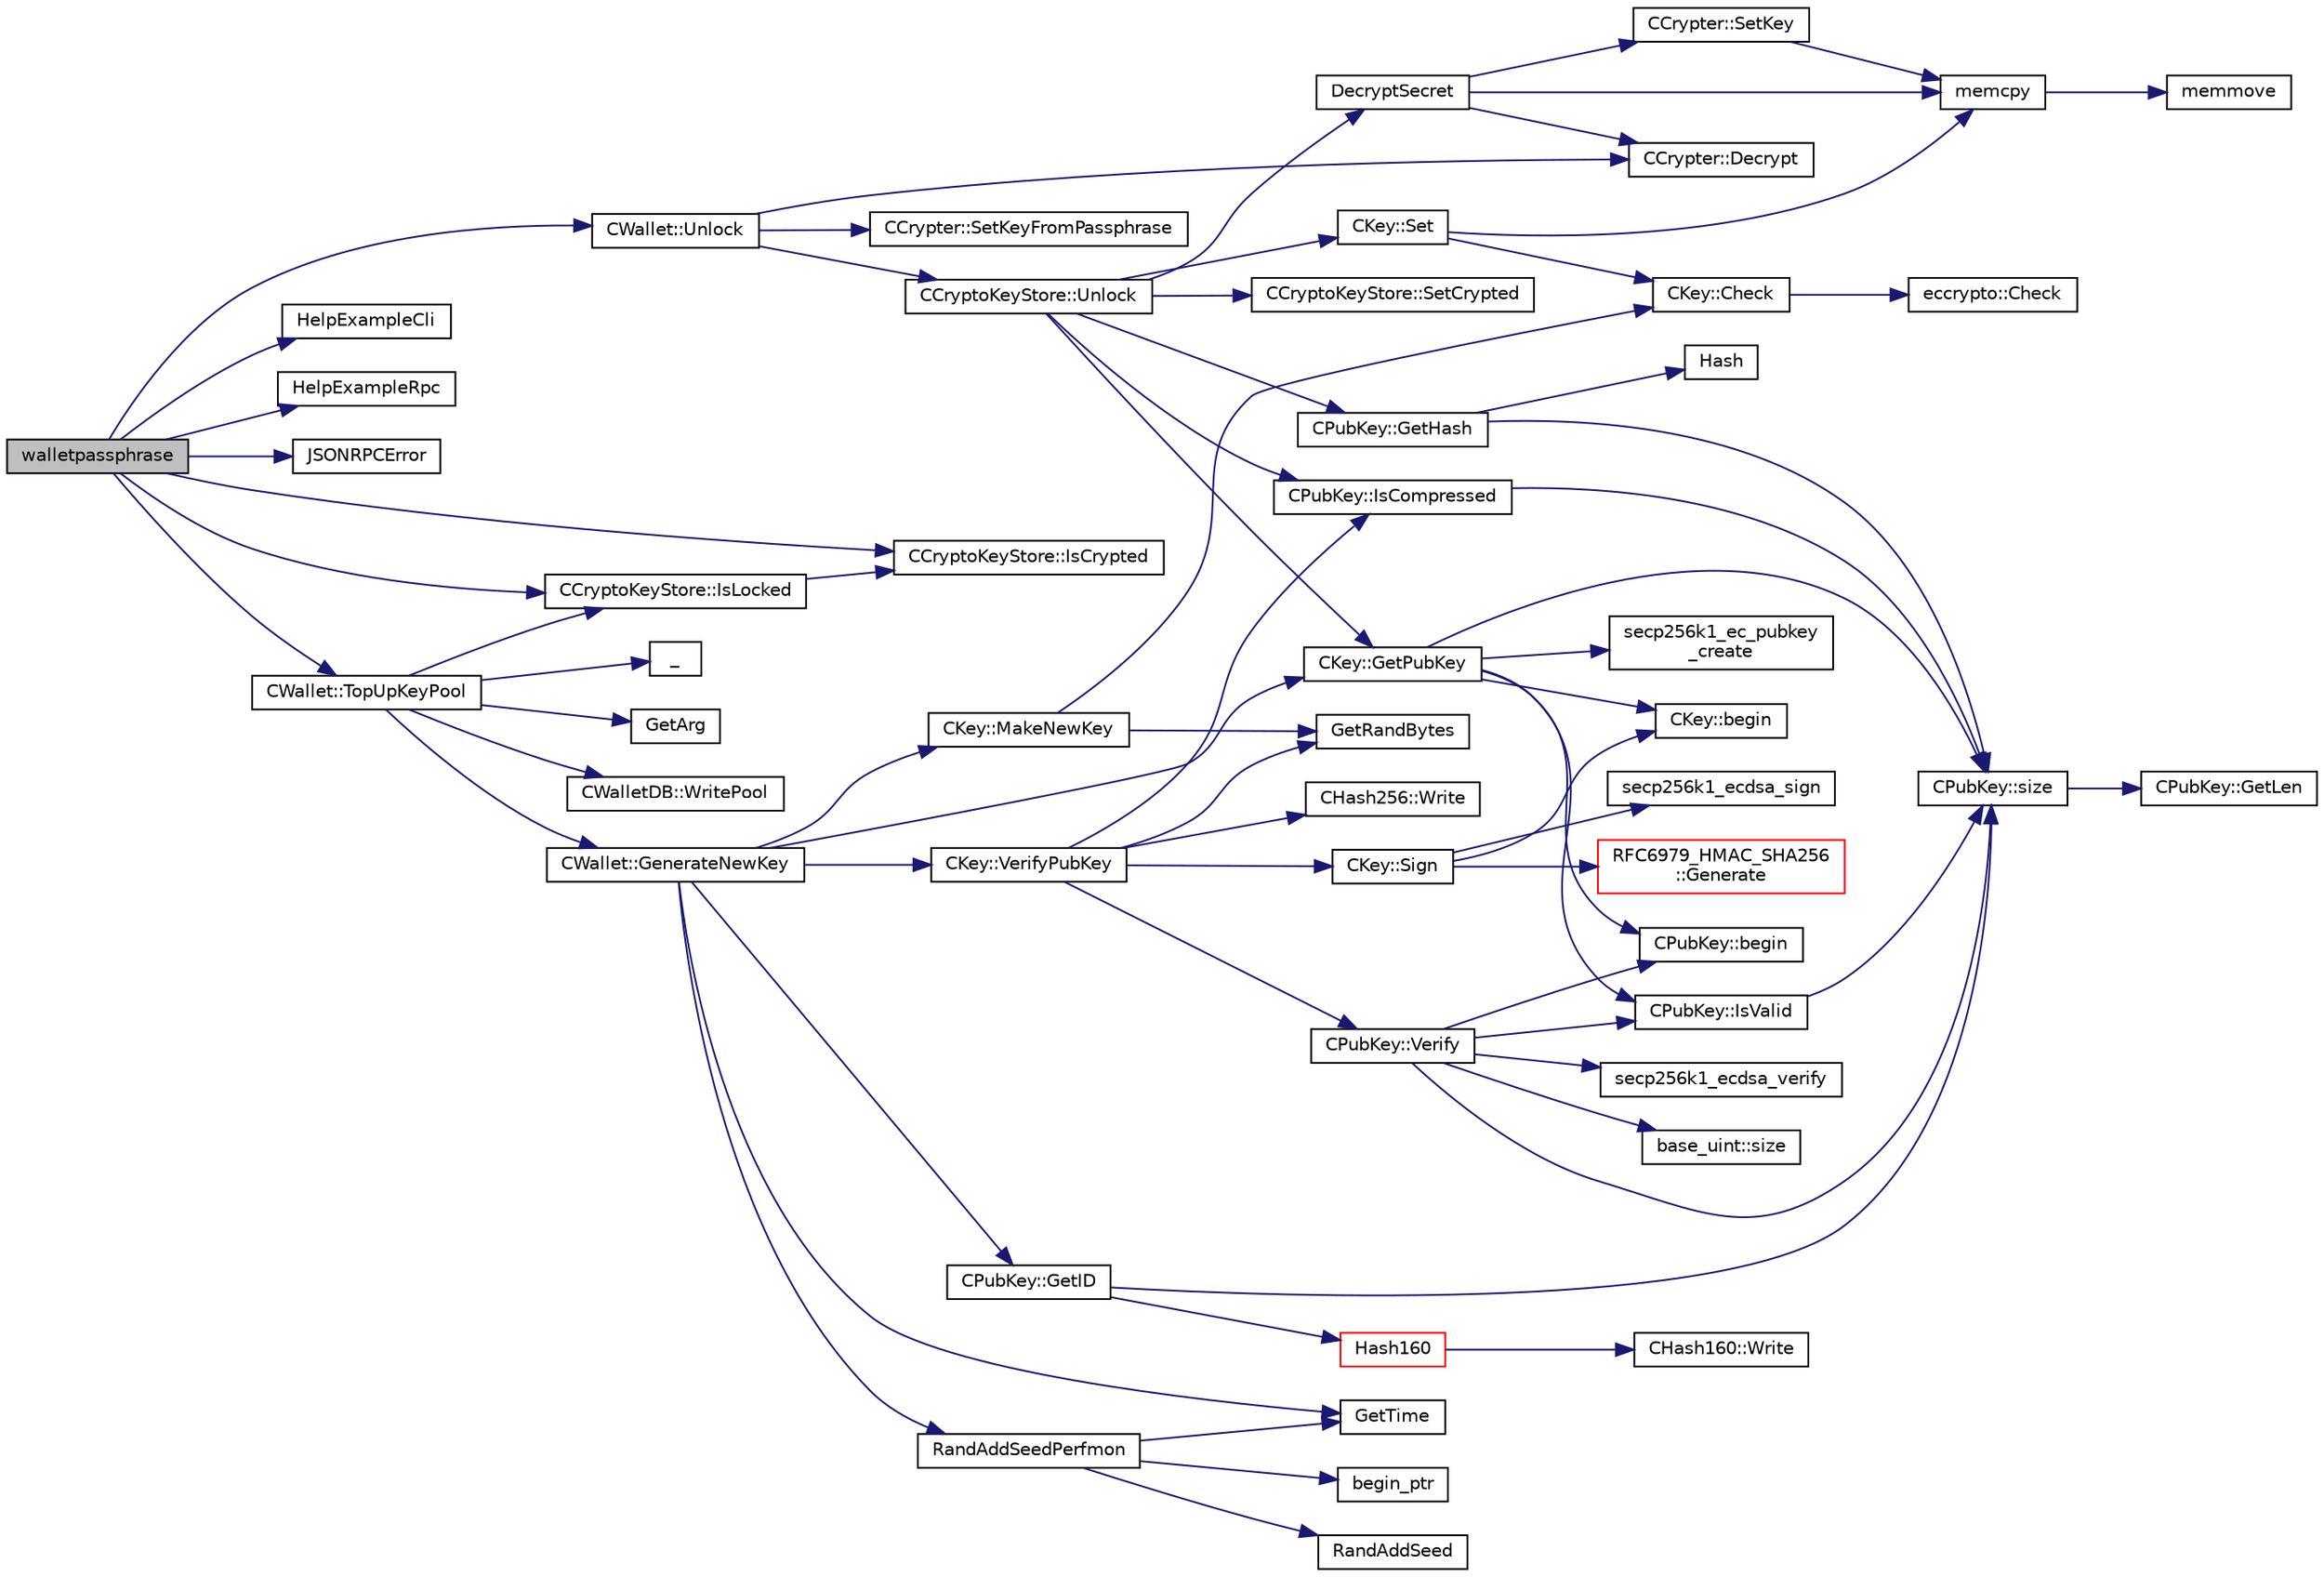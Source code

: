 digraph "walletpassphrase"
{
  edge [fontname="Helvetica",fontsize="10",labelfontname="Helvetica",labelfontsize="10"];
  node [fontname="Helvetica",fontsize="10",shape=record];
  rankdir="LR";
  Node2260 [label="walletpassphrase",height=0.2,width=0.4,color="black", fillcolor="grey75", style="filled", fontcolor="black"];
  Node2260 -> Node2261 [color="midnightblue",fontsize="10",style="solid",fontname="Helvetica"];
  Node2261 [label="CCryptoKeyStore::IsCrypted",height=0.2,width=0.4,color="black", fillcolor="white", style="filled",URL="$class_c_crypto_key_store.html#acc8fed44366c98fb481333ca6e867088"];
  Node2260 -> Node2262 [color="midnightblue",fontsize="10",style="solid",fontname="Helvetica"];
  Node2262 [label="HelpExampleCli",height=0.2,width=0.4,color="black", fillcolor="white", style="filled",URL="$rpcserver_8cpp.html#ac01ac6eab5467567ed0da106814e04ec"];
  Node2260 -> Node2263 [color="midnightblue",fontsize="10",style="solid",fontname="Helvetica"];
  Node2263 [label="HelpExampleRpc",height=0.2,width=0.4,color="black", fillcolor="white", style="filled",URL="$rpcserver_8cpp.html#a06ea60e24e5a1053a14a11b1009bf9ef"];
  Node2260 -> Node2264 [color="midnightblue",fontsize="10",style="solid",fontname="Helvetica"];
  Node2264 [label="JSONRPCError",height=0.2,width=0.4,color="black", fillcolor="white", style="filled",URL="$rpcprotocol_8cpp.html#a17b1bb111ab339efc951929834766039"];
  Node2260 -> Node2265 [color="midnightblue",fontsize="10",style="solid",fontname="Helvetica"];
  Node2265 [label="CCryptoKeyStore::IsLocked",height=0.2,width=0.4,color="black", fillcolor="white", style="filled",URL="$class_c_crypto_key_store.html#a52919fa284a3aa10f1b4bd6018b6dbee"];
  Node2265 -> Node2261 [color="midnightblue",fontsize="10",style="solid",fontname="Helvetica"];
  Node2260 -> Node2266 [color="midnightblue",fontsize="10",style="solid",fontname="Helvetica"];
  Node2266 [label="CWallet::Unlock",height=0.2,width=0.4,color="black", fillcolor="white", style="filled",URL="$group__map_wallet.html#ga654ae5a3a7c4c7c7bfd271f108781b40"];
  Node2266 -> Node2267 [color="midnightblue",fontsize="10",style="solid",fontname="Helvetica"];
  Node2267 [label="CCrypter::SetKeyFromPassphrase",height=0.2,width=0.4,color="black", fillcolor="white", style="filled",URL="$class_c_crypter.html#a5368279e4a1549d3c1d15d8aa2179708"];
  Node2266 -> Node2268 [color="midnightblue",fontsize="10",style="solid",fontname="Helvetica"];
  Node2268 [label="CCrypter::Decrypt",height=0.2,width=0.4,color="black", fillcolor="white", style="filled",URL="$class_c_crypter.html#a4dbabed4975d4435d22c76deac43df7f"];
  Node2266 -> Node2269 [color="midnightblue",fontsize="10",style="solid",fontname="Helvetica"];
  Node2269 [label="CCryptoKeyStore::Unlock",height=0.2,width=0.4,color="black", fillcolor="white", style="filled",URL="$class_c_crypto_key_store.html#a81bd70e18aa75f566526620a74f9cd88"];
  Node2269 -> Node2270 [color="midnightblue",fontsize="10",style="solid",fontname="Helvetica"];
  Node2270 [label="CCryptoKeyStore::SetCrypted",height=0.2,width=0.4,color="black", fillcolor="white", style="filled",URL="$class_c_crypto_key_store.html#af202f587051735be5a39344d9e333720"];
  Node2269 -> Node2271 [color="midnightblue",fontsize="10",style="solid",fontname="Helvetica"];
  Node2271 [label="DecryptSecret",height=0.2,width=0.4,color="black", fillcolor="white", style="filled",URL="$crypter_8cpp.html#aded00aa7498a7485a00e77a20856b3e4"];
  Node2271 -> Node2272 [color="midnightblue",fontsize="10",style="solid",fontname="Helvetica"];
  Node2272 [label="memcpy",height=0.2,width=0.4,color="black", fillcolor="white", style="filled",URL="$glibc__compat_8cpp.html#a0f46826ab0466591e136db24394923cf"];
  Node2272 -> Node2273 [color="midnightblue",fontsize="10",style="solid",fontname="Helvetica"];
  Node2273 [label="memmove",height=0.2,width=0.4,color="black", fillcolor="white", style="filled",URL="$glibc__compat_8cpp.html#a9778d49e9029dd75bc53ecbbf9f5e9a1"];
  Node2271 -> Node2274 [color="midnightblue",fontsize="10",style="solid",fontname="Helvetica"];
  Node2274 [label="CCrypter::SetKey",height=0.2,width=0.4,color="black", fillcolor="white", style="filled",URL="$class_c_crypter.html#a0d948dd4796e2420e1dd9c1ddbf7974e"];
  Node2274 -> Node2272 [color="midnightblue",fontsize="10",style="solid",fontname="Helvetica"];
  Node2271 -> Node2268 [color="midnightblue",fontsize="10",style="solid",fontname="Helvetica"];
  Node2269 -> Node2275 [color="midnightblue",fontsize="10",style="solid",fontname="Helvetica"];
  Node2275 [label="CPubKey::GetHash",height=0.2,width=0.4,color="black", fillcolor="white", style="filled",URL="$class_c_pub_key.html#ab1aaa3f6085a3e9bc034d3e1269d870d",tooltip="Get the 256-bit hash of this public key. "];
  Node2275 -> Node2276 [color="midnightblue",fontsize="10",style="solid",fontname="Helvetica"];
  Node2276 [label="Hash",height=0.2,width=0.4,color="black", fillcolor="white", style="filled",URL="$hash_8h.html#a12c5e981d7f5f2850027fd5e932eff61",tooltip="Compute the 256-bit hash of a std::string. "];
  Node2275 -> Node2277 [color="midnightblue",fontsize="10",style="solid",fontname="Helvetica"];
  Node2277 [label="CPubKey::size",height=0.2,width=0.4,color="black", fillcolor="white", style="filled",URL="$class_c_pub_key.html#a6bb28fcf0a5f799c69f5b7269363b309",tooltip="Simple read-only vector-like interface to the pubkey data. "];
  Node2277 -> Node2278 [color="midnightblue",fontsize="10",style="solid",fontname="Helvetica"];
  Node2278 [label="CPubKey::GetLen",height=0.2,width=0.4,color="black", fillcolor="white", style="filled",URL="$class_c_pub_key.html#a7dc71b3f037c84268dc22de97d7b65fb",tooltip="Compute the length of a pubkey with a given first byte. "];
  Node2269 -> Node2279 [color="midnightblue",fontsize="10",style="solid",fontname="Helvetica"];
  Node2279 [label="CKey::Set",height=0.2,width=0.4,color="black", fillcolor="white", style="filled",URL="$class_c_key.html#aaa13d5f08456bba094210c5eeabf64c8",tooltip="Initialize using begin and end iterators to byte data. "];
  Node2279 -> Node2280 [color="midnightblue",fontsize="10",style="solid",fontname="Helvetica"];
  Node2280 [label="CKey::Check",height=0.2,width=0.4,color="black", fillcolor="white", style="filled",URL="$class_c_key.html#acec869bc75fa8f4d619ab025d367a97c",tooltip="Check whether the 32-byte array pointed to be vch is valid keydata. "];
  Node2280 -> Node2281 [color="midnightblue",fontsize="10",style="solid",fontname="Helvetica"];
  Node2281 [label="eccrypto::Check",height=0.2,width=0.4,color="black", fillcolor="white", style="filled",URL="$namespaceeccrypto.html#a231bdcb32521375b68fbdaf0d952cfd0"];
  Node2279 -> Node2272 [color="midnightblue",fontsize="10",style="solid",fontname="Helvetica"];
  Node2269 -> Node2282 [color="midnightblue",fontsize="10",style="solid",fontname="Helvetica"];
  Node2282 [label="CPubKey::IsCompressed",height=0.2,width=0.4,color="black", fillcolor="white", style="filled",URL="$class_c_pub_key.html#a25f8b70340ad20ddab0f80ec4cee9396",tooltip="Check whether this is a compressed public key. "];
  Node2282 -> Node2277 [color="midnightblue",fontsize="10",style="solid",fontname="Helvetica"];
  Node2269 -> Node2283 [color="midnightblue",fontsize="10",style="solid",fontname="Helvetica"];
  Node2283 [label="CKey::GetPubKey",height=0.2,width=0.4,color="black", fillcolor="white", style="filled",URL="$class_c_key.html#aa1085c59603a62db6ec776300f250337",tooltip="Compute the public key from a private key. "];
  Node2283 -> Node2284 [color="midnightblue",fontsize="10",style="solid",fontname="Helvetica"];
  Node2284 [label="secp256k1_ec_pubkey\l_create",height=0.2,width=0.4,color="black", fillcolor="white", style="filled",URL="$secp256k1_8h.html#a22e1ef593e0d06d40b4f233e91447aa3",tooltip="Compute the public key for a secret key. "];
  Node2283 -> Node2285 [color="midnightblue",fontsize="10",style="solid",fontname="Helvetica"];
  Node2285 [label="CPubKey::begin",height=0.2,width=0.4,color="black", fillcolor="white", style="filled",URL="$class_c_pub_key.html#a859ab9909d68092d6d4fc739237ab358"];
  Node2283 -> Node2286 [color="midnightblue",fontsize="10",style="solid",fontname="Helvetica"];
  Node2286 [label="CKey::begin",height=0.2,width=0.4,color="black", fillcolor="white", style="filled",URL="$class_c_key.html#ab8dee0ad9d933304a22284ee40040847"];
  Node2283 -> Node2277 [color="midnightblue",fontsize="10",style="solid",fontname="Helvetica"];
  Node2283 -> Node2287 [color="midnightblue",fontsize="10",style="solid",fontname="Helvetica"];
  Node2287 [label="CPubKey::IsValid",height=0.2,width=0.4,color="black", fillcolor="white", style="filled",URL="$class_c_pub_key.html#a4fa94293cf8577fd039b9a133f6c7f30"];
  Node2287 -> Node2277 [color="midnightblue",fontsize="10",style="solid",fontname="Helvetica"];
  Node2260 -> Node2288 [color="midnightblue",fontsize="10",style="solid",fontname="Helvetica"];
  Node2288 [label="CWallet::TopUpKeyPool",height=0.2,width=0.4,color="black", fillcolor="white", style="filled",URL="$group___actions.html#ga9730278506e0a4f1c65239b951525b55"];
  Node2288 -> Node2265 [color="midnightblue",fontsize="10",style="solid",fontname="Helvetica"];
  Node2288 -> Node2289 [color="midnightblue",fontsize="10",style="solid",fontname="Helvetica"];
  Node2289 [label="GetArg",height=0.2,width=0.4,color="black", fillcolor="white", style="filled",URL="$util_8cpp.html#a24f685720bf40370e5bd2a192ad50cd8",tooltip="Return string argument or default value. "];
  Node2288 -> Node2290 [color="midnightblue",fontsize="10",style="solid",fontname="Helvetica"];
  Node2290 [label="CWalletDB::WritePool",height=0.2,width=0.4,color="black", fillcolor="white", style="filled",URL="$class_c_wallet_d_b.html#ad43630ad28a68c3e8b1a633f09aa0964"];
  Node2288 -> Node2291 [color="midnightblue",fontsize="10",style="solid",fontname="Helvetica"];
  Node2291 [label="CWallet::GenerateNewKey",height=0.2,width=0.4,color="black", fillcolor="white", style="filled",URL="$group__map_wallet.html#ga061fe7f54f80ec40f856b3e6365c2f4a"];
  Node2291 -> Node2292 [color="midnightblue",fontsize="10",style="solid",fontname="Helvetica"];
  Node2292 [label="RandAddSeedPerfmon",height=0.2,width=0.4,color="black", fillcolor="white", style="filled",URL="$random_8cpp.html#a786af12a87491f8dc24351d93b9833b6"];
  Node2292 -> Node2293 [color="midnightblue",fontsize="10",style="solid",fontname="Helvetica"];
  Node2293 [label="RandAddSeed",height=0.2,width=0.4,color="black", fillcolor="white", style="filled",URL="$random_8cpp.html#ab699fbdf803610a4e2060fd87787f7e0",tooltip="Seed OpenSSL PRNG with additional entropy data. "];
  Node2292 -> Node2294 [color="midnightblue",fontsize="10",style="solid",fontname="Helvetica"];
  Node2294 [label="GetTime",height=0.2,width=0.4,color="black", fillcolor="white", style="filled",URL="$utiltime_8cpp.html#a46fac5fba8ba905b5f9acb364f5d8c6f",tooltip="For unit testing. "];
  Node2292 -> Node2295 [color="midnightblue",fontsize="10",style="solid",fontname="Helvetica"];
  Node2295 [label="begin_ptr",height=0.2,width=0.4,color="black", fillcolor="white", style="filled",URL="$serialize_8h.html#a19966d167c527d2be493ac9aba27c249",tooltip="Get begin pointer of vector (non-const version). "];
  Node2291 -> Node2296 [color="midnightblue",fontsize="10",style="solid",fontname="Helvetica"];
  Node2296 [label="CKey::MakeNewKey",height=0.2,width=0.4,color="black", fillcolor="white", style="filled",URL="$class_c_key.html#a9d12ed9d297e4286250fd7ea6b59e1a5",tooltip="Generate a new private key using a cryptographic PRNG. "];
  Node2296 -> Node2297 [color="midnightblue",fontsize="10",style="solid",fontname="Helvetica"];
  Node2297 [label="GetRandBytes",height=0.2,width=0.4,color="black", fillcolor="white", style="filled",URL="$random_8cpp.html#ada0c29949c4d1ac0cc027d93c4771423",tooltip="Functions to gather random data via the OpenSSL PRNG. "];
  Node2296 -> Node2280 [color="midnightblue",fontsize="10",style="solid",fontname="Helvetica"];
  Node2291 -> Node2283 [color="midnightblue",fontsize="10",style="solid",fontname="Helvetica"];
  Node2291 -> Node2298 [color="midnightblue",fontsize="10",style="solid",fontname="Helvetica"];
  Node2298 [label="CKey::VerifyPubKey",height=0.2,width=0.4,color="black", fillcolor="white", style="filled",URL="$class_c_key.html#ac53425b8d0f89067bce781c485101b20",tooltip="Verify thoroughly whether a private key and a public key match. "];
  Node2298 -> Node2282 [color="midnightblue",fontsize="10",style="solid",fontname="Helvetica"];
  Node2298 -> Node2297 [color="midnightblue",fontsize="10",style="solid",fontname="Helvetica"];
  Node2298 -> Node2299 [color="midnightblue",fontsize="10",style="solid",fontname="Helvetica"];
  Node2299 [label="CHash256::Write",height=0.2,width=0.4,color="black", fillcolor="white", style="filled",URL="$class_c_hash256.html#a9cc25033c6435cb28e2e8e377c949a7a"];
  Node2298 -> Node2300 [color="midnightblue",fontsize="10",style="solid",fontname="Helvetica"];
  Node2300 [label="CKey::Sign",height=0.2,width=0.4,color="black", fillcolor="white", style="filled",URL="$class_c_key.html#aa9b184a4a71d3e1a40aab360cf68e86c",tooltip="Create a DER-serialized signature. "];
  Node2300 -> Node2286 [color="midnightblue",fontsize="10",style="solid",fontname="Helvetica"];
  Node2300 -> Node2301 [color="midnightblue",fontsize="10",style="solid",fontname="Helvetica"];
  Node2301 [label="RFC6979_HMAC_SHA256\l::Generate",height=0.2,width=0.4,color="red", fillcolor="white", style="filled",URL="$class_r_f_c6979___h_m_a_c___s_h_a256.html#a9f841d552097f528631538e9939e0f70",tooltip="Generate a byte array. "];
  Node2300 -> Node2303 [color="midnightblue",fontsize="10",style="solid",fontname="Helvetica"];
  Node2303 [label="secp256k1_ecdsa_sign",height=0.2,width=0.4,color="black", fillcolor="white", style="filled",URL="$secp256k1_8h.html#a404cd9e314fed41b71233ff8beb4703f",tooltip="Create an ECDSA signature. "];
  Node2298 -> Node2304 [color="midnightblue",fontsize="10",style="solid",fontname="Helvetica"];
  Node2304 [label="CPubKey::Verify",height=0.2,width=0.4,color="black", fillcolor="white", style="filled",URL="$class_c_pub_key.html#a5b3fef213b227394ca9d0a1e3baa957e",tooltip="Verify a DER signature (~72 bytes). "];
  Node2304 -> Node2287 [color="midnightblue",fontsize="10",style="solid",fontname="Helvetica"];
  Node2304 -> Node2305 [color="midnightblue",fontsize="10",style="solid",fontname="Helvetica"];
  Node2305 [label="secp256k1_ecdsa_verify",height=0.2,width=0.4,color="black", fillcolor="white", style="filled",URL="$secp256k1_8h.html#a036c40da27ed92a1054da4226660127a",tooltip="Verify an ECDSA signature. "];
  Node2304 -> Node2306 [color="midnightblue",fontsize="10",style="solid",fontname="Helvetica"];
  Node2306 [label="base_uint::size",height=0.2,width=0.4,color="black", fillcolor="white", style="filled",URL="$classbase__uint.html#a1f49b034e686269601ea89b0319b8004"];
  Node2304 -> Node2285 [color="midnightblue",fontsize="10",style="solid",fontname="Helvetica"];
  Node2304 -> Node2277 [color="midnightblue",fontsize="10",style="solid",fontname="Helvetica"];
  Node2291 -> Node2294 [color="midnightblue",fontsize="10",style="solid",fontname="Helvetica"];
  Node2291 -> Node2307 [color="midnightblue",fontsize="10",style="solid",fontname="Helvetica"];
  Node2307 [label="CPubKey::GetID",height=0.2,width=0.4,color="black", fillcolor="white", style="filled",URL="$class_c_pub_key.html#a2675f7e6f72eff68e7a5227289feb021",tooltip="Get the KeyID of this public key (hash of its serialization) "];
  Node2307 -> Node2308 [color="midnightblue",fontsize="10",style="solid",fontname="Helvetica"];
  Node2308 [label="Hash160",height=0.2,width=0.4,color="red", fillcolor="white", style="filled",URL="$hash_8h.html#a4490f70ddae16e9e48460a0416a48a6b",tooltip="Compute the 160-bit hash an object. "];
  Node2308 -> Node2309 [color="midnightblue",fontsize="10",style="solid",fontname="Helvetica"];
  Node2309 [label="CHash160::Write",height=0.2,width=0.4,color="black", fillcolor="white", style="filled",URL="$class_c_hash160.html#af56cdd9443013eb68b246aa8450217f2"];
  Node2307 -> Node2277 [color="midnightblue",fontsize="10",style="solid",fontname="Helvetica"];
  Node2288 -> Node2314 [color="midnightblue",fontsize="10",style="solid",fontname="Helvetica"];
  Node2314 [label="_",height=0.2,width=0.4,color="black", fillcolor="white", style="filled",URL="$ui__interface_8h.html#aad133bb6103b53cebf03fd01e2f11ba1",tooltip="Translation function: Call Translate signal on UI interface, which returns a boost::optional result..."];
}
